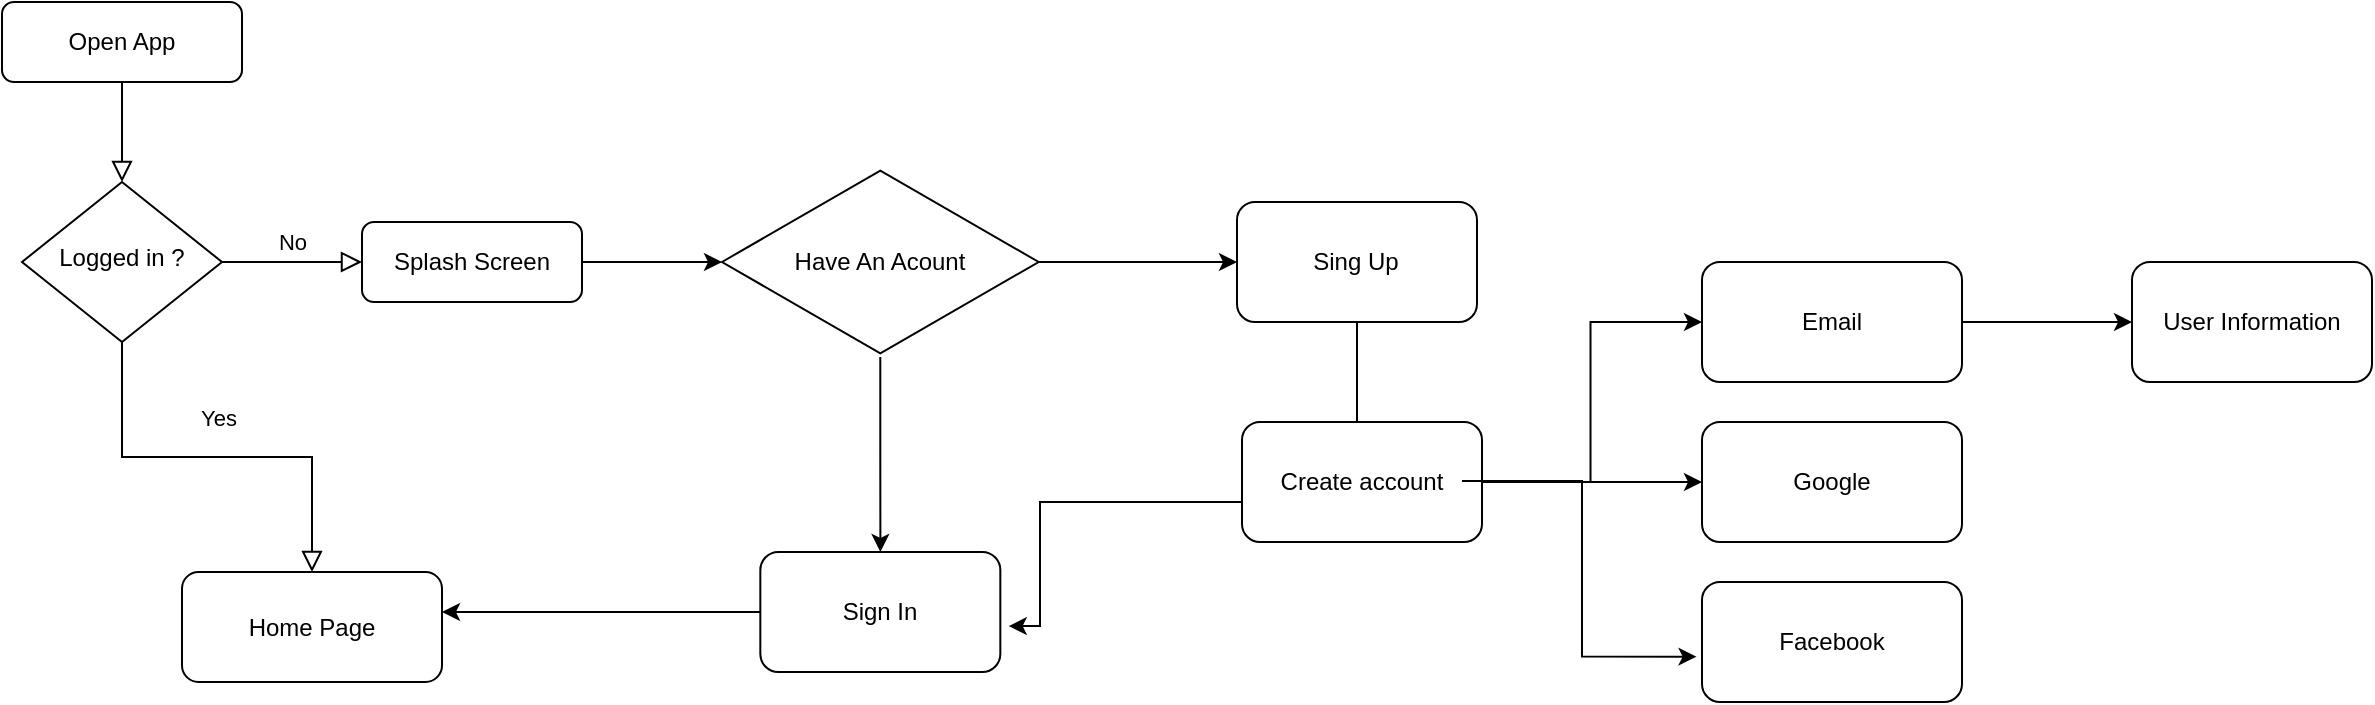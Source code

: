 <mxfile version="24.7.6">
  <diagram id="C5RBs43oDa-KdzZeNtuy" name="Page-1">
    <mxGraphModel dx="794" dy="525" grid="1" gridSize="10" guides="1" tooltips="1" connect="1" arrows="1" fold="1" page="1" pageScale="1" pageWidth="827" pageHeight="1169" math="0" shadow="0">
      <root>
        <mxCell id="WIyWlLk6GJQsqaUBKTNV-0" />
        <mxCell id="WIyWlLk6GJQsqaUBKTNV-1" parent="WIyWlLk6GJQsqaUBKTNV-0" />
        <mxCell id="WIyWlLk6GJQsqaUBKTNV-2" value="" style="rounded=0;html=1;jettySize=auto;orthogonalLoop=1;fontSize=11;endArrow=block;endFill=0;endSize=8;strokeWidth=1;shadow=0;labelBackgroundColor=none;edgeStyle=orthogonalEdgeStyle;" parent="WIyWlLk6GJQsqaUBKTNV-1" source="WIyWlLk6GJQsqaUBKTNV-3" target="WIyWlLk6GJQsqaUBKTNV-6" edge="1">
          <mxGeometry relative="1" as="geometry" />
        </mxCell>
        <mxCell id="WIyWlLk6GJQsqaUBKTNV-3" value="Open App" style="rounded=1;whiteSpace=wrap;html=1;fontSize=12;glass=0;strokeWidth=1;shadow=0;" parent="WIyWlLk6GJQsqaUBKTNV-1" vertex="1">
          <mxGeometry x="160" y="80" width="120" height="40" as="geometry" />
        </mxCell>
        <mxCell id="WIyWlLk6GJQsqaUBKTNV-4" value="Yes" style="rounded=0;html=1;jettySize=auto;orthogonalLoop=1;fontSize=11;endArrow=block;endFill=0;endSize=8;strokeWidth=1;shadow=0;labelBackgroundColor=none;edgeStyle=orthogonalEdgeStyle;entryX=0.5;entryY=0;entryDx=0;entryDy=0;" parent="WIyWlLk6GJQsqaUBKTNV-1" source="WIyWlLk6GJQsqaUBKTNV-6" target="WIyWlLk6GJQsqaUBKTNV-12" edge="1">
          <mxGeometry y="20" relative="1" as="geometry">
            <mxPoint as="offset" />
            <mxPoint x="220" y="290" as="targetPoint" />
          </mxGeometry>
        </mxCell>
        <mxCell id="WIyWlLk6GJQsqaUBKTNV-5" value="No" style="edgeStyle=orthogonalEdgeStyle;rounded=0;html=1;jettySize=auto;orthogonalLoop=1;fontSize=11;endArrow=block;endFill=0;endSize=8;strokeWidth=1;shadow=0;labelBackgroundColor=none;" parent="WIyWlLk6GJQsqaUBKTNV-1" source="WIyWlLk6GJQsqaUBKTNV-6" target="WIyWlLk6GJQsqaUBKTNV-7" edge="1">
          <mxGeometry y="10" relative="1" as="geometry">
            <mxPoint as="offset" />
          </mxGeometry>
        </mxCell>
        <mxCell id="WIyWlLk6GJQsqaUBKTNV-6" value="Logged in ?" style="rhombus;whiteSpace=wrap;html=1;shadow=0;fontFamily=Helvetica;fontSize=12;align=center;strokeWidth=1;spacing=6;spacingTop=-4;" parent="WIyWlLk6GJQsqaUBKTNV-1" vertex="1">
          <mxGeometry x="170" y="170" width="100" height="80" as="geometry" />
        </mxCell>
        <mxCell id="XwiI9bIP3NHyLbJwakYZ-5" style="edgeStyle=orthogonalEdgeStyle;rounded=0;orthogonalLoop=1;jettySize=auto;html=1;" edge="1" parent="WIyWlLk6GJQsqaUBKTNV-1" source="WIyWlLk6GJQsqaUBKTNV-7">
          <mxGeometry relative="1" as="geometry">
            <mxPoint x="520" y="210" as="targetPoint" />
          </mxGeometry>
        </mxCell>
        <mxCell id="WIyWlLk6GJQsqaUBKTNV-7" value="Splash Screen" style="rounded=1;whiteSpace=wrap;html=1;fontSize=12;glass=0;strokeWidth=1;shadow=0;" parent="WIyWlLk6GJQsqaUBKTNV-1" vertex="1">
          <mxGeometry x="340" y="190" width="110" height="40" as="geometry" />
        </mxCell>
        <mxCell id="WIyWlLk6GJQsqaUBKTNV-12" value="Home Page" style="rounded=1;whiteSpace=wrap;html=1;fontSize=12;glass=0;strokeWidth=1;shadow=0;" parent="WIyWlLk6GJQsqaUBKTNV-1" vertex="1">
          <mxGeometry x="250" y="365" width="130" height="55" as="geometry" />
        </mxCell>
        <mxCell id="XwiI9bIP3NHyLbJwakYZ-16" value="" style="edgeStyle=orthogonalEdgeStyle;rounded=0;orthogonalLoop=1;jettySize=auto;html=1;" edge="1" parent="WIyWlLk6GJQsqaUBKTNV-1" source="XwiI9bIP3NHyLbJwakYZ-7" target="XwiI9bIP3NHyLbJwakYZ-15">
          <mxGeometry relative="1" as="geometry" />
        </mxCell>
        <mxCell id="XwiI9bIP3NHyLbJwakYZ-18" value="" style="edgeStyle=orthogonalEdgeStyle;rounded=0;orthogonalLoop=1;jettySize=auto;html=1;" edge="1" parent="WIyWlLk6GJQsqaUBKTNV-1" source="XwiI9bIP3NHyLbJwakYZ-7" target="XwiI9bIP3NHyLbJwakYZ-17">
          <mxGeometry relative="1" as="geometry" />
        </mxCell>
        <mxCell id="XwiI9bIP3NHyLbJwakYZ-7" value="Have An Acount" style="html=1;whiteSpace=wrap;aspect=fixed;shape=isoRectangle;" vertex="1" parent="WIyWlLk6GJQsqaUBKTNV-1">
          <mxGeometry x="520" y="162.5" width="158.33" height="95" as="geometry" />
        </mxCell>
        <mxCell id="XwiI9bIP3NHyLbJwakYZ-19" style="edgeStyle=orthogonalEdgeStyle;rounded=0;orthogonalLoop=1;jettySize=auto;html=1;" edge="1" parent="WIyWlLk6GJQsqaUBKTNV-1" source="XwiI9bIP3NHyLbJwakYZ-15">
          <mxGeometry relative="1" as="geometry">
            <mxPoint x="380" y="385" as="targetPoint" />
          </mxGeometry>
        </mxCell>
        <mxCell id="XwiI9bIP3NHyLbJwakYZ-15" value="Sign In" style="rounded=1;whiteSpace=wrap;html=1;" vertex="1" parent="WIyWlLk6GJQsqaUBKTNV-1">
          <mxGeometry x="539.165" y="355" width="120" height="60" as="geometry" />
        </mxCell>
        <mxCell id="XwiI9bIP3NHyLbJwakYZ-21" style="edgeStyle=orthogonalEdgeStyle;rounded=0;orthogonalLoop=1;jettySize=auto;html=1;" edge="1" parent="WIyWlLk6GJQsqaUBKTNV-1" source="XwiI9bIP3NHyLbJwakYZ-17">
          <mxGeometry relative="1" as="geometry">
            <mxPoint x="837.495" y="320" as="targetPoint" />
          </mxGeometry>
        </mxCell>
        <mxCell id="XwiI9bIP3NHyLbJwakYZ-17" value="Sing Up" style="rounded=1;whiteSpace=wrap;html=1;" vertex="1" parent="WIyWlLk6GJQsqaUBKTNV-1">
          <mxGeometry x="777.495" y="180" width="120" height="60" as="geometry" />
        </mxCell>
        <mxCell id="XwiI9bIP3NHyLbJwakYZ-30" value="" style="edgeStyle=orthogonalEdgeStyle;rounded=0;orthogonalLoop=1;jettySize=auto;html=1;" edge="1" parent="WIyWlLk6GJQsqaUBKTNV-1" source="XwiI9bIP3NHyLbJwakYZ-22" target="XwiI9bIP3NHyLbJwakYZ-23">
          <mxGeometry relative="1" as="geometry" />
        </mxCell>
        <mxCell id="XwiI9bIP3NHyLbJwakYZ-39" style="edgeStyle=orthogonalEdgeStyle;rounded=0;orthogonalLoop=1;jettySize=auto;html=1;entryX=1.035;entryY=0.617;entryDx=0;entryDy=0;entryPerimeter=0;" edge="1" parent="WIyWlLk6GJQsqaUBKTNV-1" target="XwiI9bIP3NHyLbJwakYZ-15">
          <mxGeometry relative="1" as="geometry">
            <mxPoint x="678.33" y="400" as="targetPoint" />
            <mxPoint x="798.33" y="330" as="sourcePoint" />
            <Array as="points">
              <mxPoint x="679" y="330" />
              <mxPoint x="679" y="392" />
            </Array>
          </mxGeometry>
        </mxCell>
        <mxCell id="XwiI9bIP3NHyLbJwakYZ-22" value="Create account" style="rounded=1;whiteSpace=wrap;html=1;" vertex="1" parent="WIyWlLk6GJQsqaUBKTNV-1">
          <mxGeometry x="780" y="290" width="120" height="60" as="geometry" />
        </mxCell>
        <mxCell id="XwiI9bIP3NHyLbJwakYZ-23" value="Google" style="whiteSpace=wrap;html=1;rounded=1;" vertex="1" parent="WIyWlLk6GJQsqaUBKTNV-1">
          <mxGeometry x="1010" y="290" width="130" height="60" as="geometry" />
        </mxCell>
        <mxCell id="XwiI9bIP3NHyLbJwakYZ-26" value="Facebook" style="whiteSpace=wrap;html=1;rounded=1;" vertex="1" parent="WIyWlLk6GJQsqaUBKTNV-1">
          <mxGeometry x="1010" y="370" width="130" height="60" as="geometry" />
        </mxCell>
        <mxCell id="XwiI9bIP3NHyLbJwakYZ-34" value="" style="edgeStyle=orthogonalEdgeStyle;rounded=0;orthogonalLoop=1;jettySize=auto;html=1;" edge="1" parent="WIyWlLk6GJQsqaUBKTNV-1" source="XwiI9bIP3NHyLbJwakYZ-27" target="XwiI9bIP3NHyLbJwakYZ-33">
          <mxGeometry relative="1" as="geometry" />
        </mxCell>
        <mxCell id="XwiI9bIP3NHyLbJwakYZ-27" value="Email" style="whiteSpace=wrap;html=1;rounded=1;" vertex="1" parent="WIyWlLk6GJQsqaUBKTNV-1">
          <mxGeometry x="1010" y="210" width="130" height="60" as="geometry" />
        </mxCell>
        <mxCell id="XwiI9bIP3NHyLbJwakYZ-31" value="" style="edgeStyle=orthogonalEdgeStyle;rounded=0;orthogonalLoop=1;jettySize=auto;html=1;entryX=0;entryY=0.5;entryDx=0;entryDy=0;" edge="1" parent="WIyWlLk6GJQsqaUBKTNV-1" target="XwiI9bIP3NHyLbJwakYZ-27">
          <mxGeometry relative="1" as="geometry">
            <mxPoint x="897.49" y="319.5" as="sourcePoint" />
            <mxPoint x="1007.49" y="319.5" as="targetPoint" />
          </mxGeometry>
        </mxCell>
        <mxCell id="XwiI9bIP3NHyLbJwakYZ-32" value="" style="edgeStyle=orthogonalEdgeStyle;rounded=0;orthogonalLoop=1;jettySize=auto;html=1;entryX=-0.021;entryY=0.622;entryDx=0;entryDy=0;entryPerimeter=0;" edge="1" parent="WIyWlLk6GJQsqaUBKTNV-1" target="XwiI9bIP3NHyLbJwakYZ-26">
          <mxGeometry relative="1" as="geometry">
            <mxPoint x="890" y="319.5" as="sourcePoint" />
            <mxPoint x="1000" y="319.5" as="targetPoint" />
            <Array as="points">
              <mxPoint x="950" y="320" />
              <mxPoint x="950" y="407" />
            </Array>
          </mxGeometry>
        </mxCell>
        <mxCell id="XwiI9bIP3NHyLbJwakYZ-33" value="User Information" style="whiteSpace=wrap;html=1;rounded=1;" vertex="1" parent="WIyWlLk6GJQsqaUBKTNV-1">
          <mxGeometry x="1225" y="210" width="120" height="60" as="geometry" />
        </mxCell>
      </root>
    </mxGraphModel>
  </diagram>
</mxfile>
